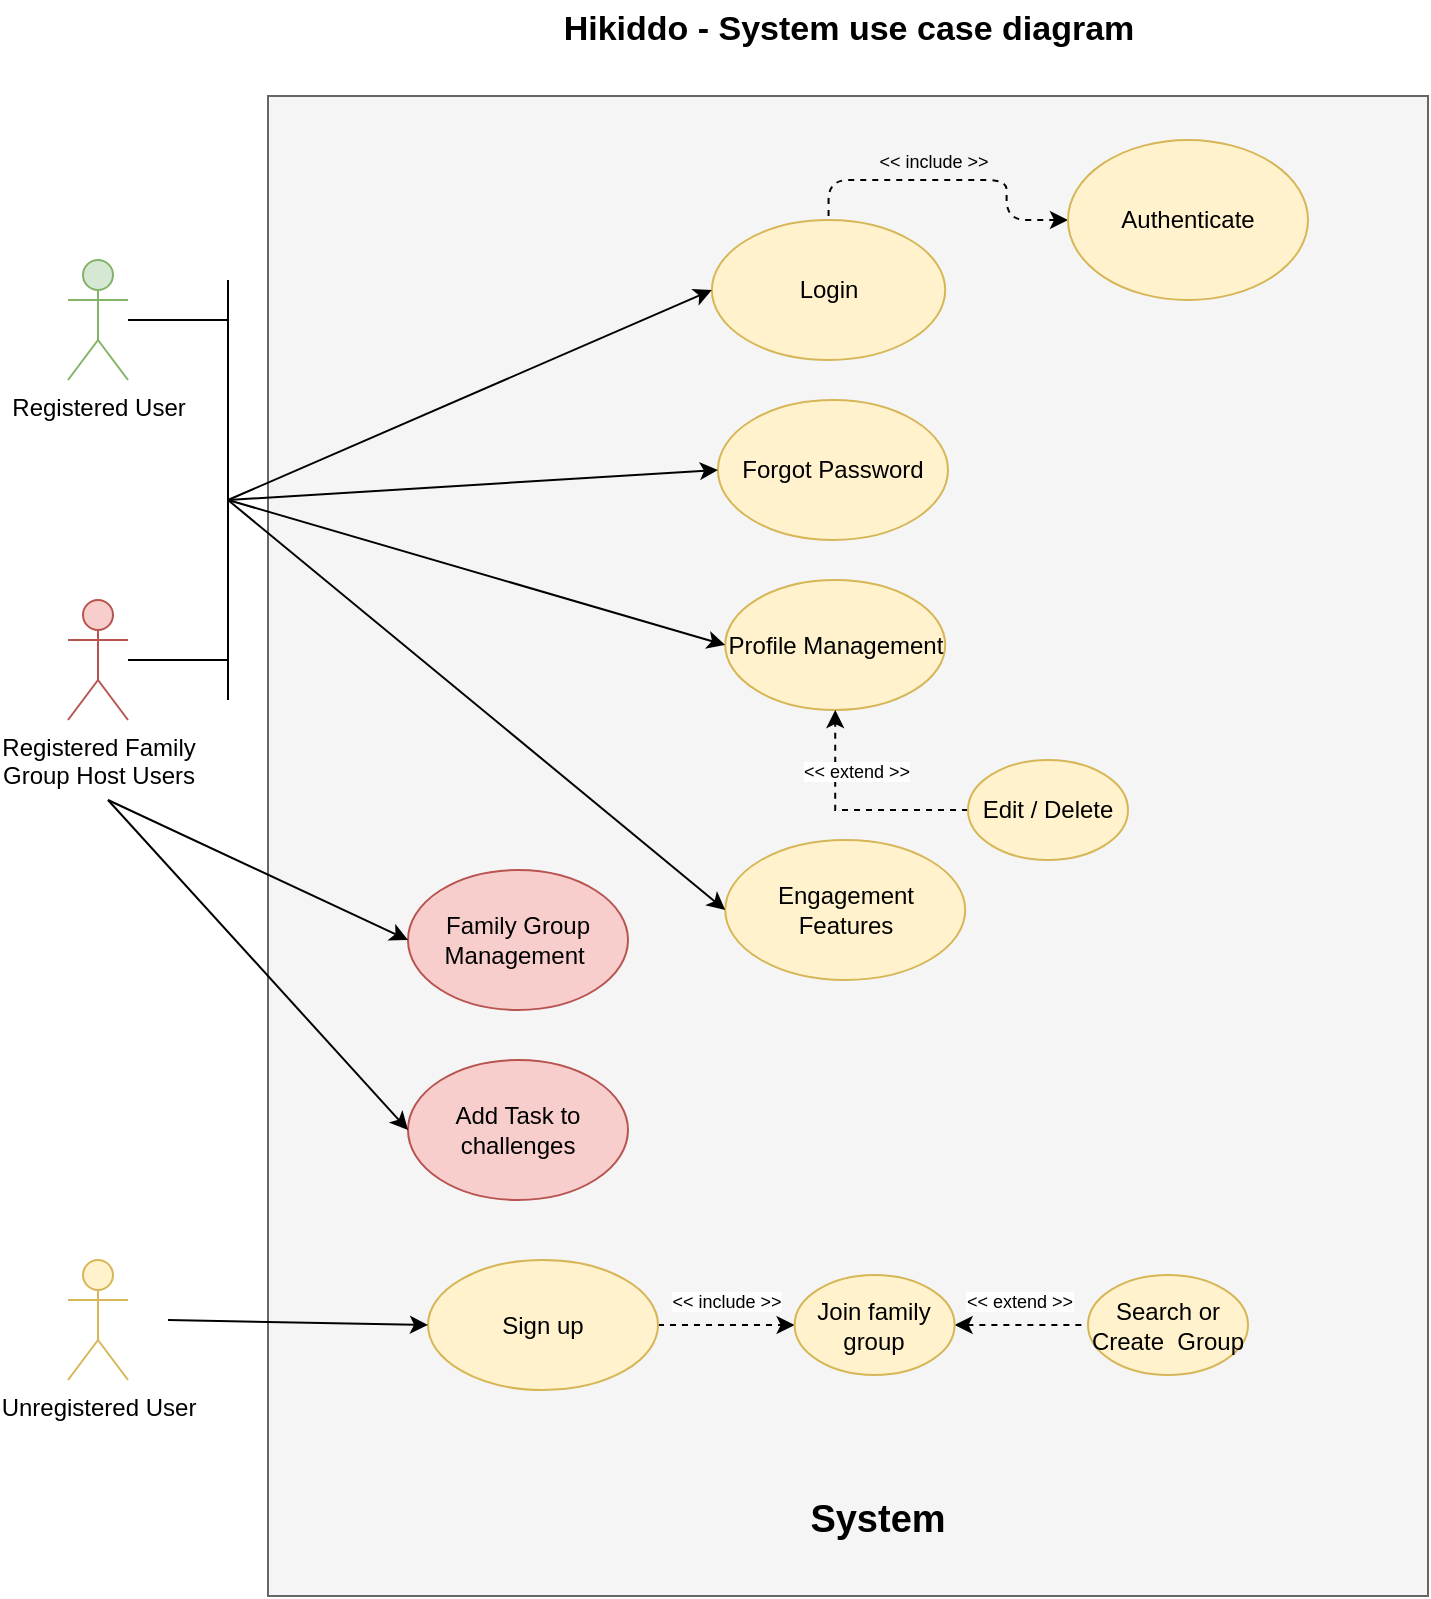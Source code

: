 <mxfile version="23.1.2" type="device">
  <diagram name="Page-1" id="nvm2YrRR7je-_vD_ZE7z">
    <mxGraphModel dx="1800" dy="1096" grid="1" gridSize="10" guides="1" tooltips="1" connect="1" arrows="1" fold="1" page="1" pageScale="1" pageWidth="1200" pageHeight="1600" math="0" shadow="0">
      <root>
        <mxCell id="0" />
        <mxCell id="1" parent="0" />
        <mxCell id="TQrT2YOfOla835E-z460-8" style="edgeStyle=orthogonalEdgeStyle;rounded=0;orthogonalLoop=1;jettySize=auto;html=1;endArrow=none;endFill=0;" edge="1" parent="1" source="t4M0KKJdUatueJOQqbK7-1">
          <mxGeometry relative="1" as="geometry">
            <mxPoint x="200" y="260" as="targetPoint" />
          </mxGeometry>
        </mxCell>
        <mxCell id="t4M0KKJdUatueJOQqbK7-1" value="Registered User" style="shape=umlActor;verticalLabelPosition=bottom;verticalAlign=top;html=1;outlineConnect=0;fillColor=#d5e8d4;strokeColor=#82b366;" parent="1" vertex="1">
          <mxGeometry x="120" y="230" width="30" height="60" as="geometry" />
        </mxCell>
        <mxCell id="t4M0KKJdUatueJOQqbK7-23" value="" style="whiteSpace=wrap;html=1;fillColor=#f5f5f5;fontColor=#333333;strokeColor=#666666;" parent="1" vertex="1">
          <mxGeometry x="220" y="148" width="580" height="750" as="geometry" />
        </mxCell>
        <mxCell id="TQrT2YOfOla835E-z460-7" style="edgeStyle=orthogonalEdgeStyle;rounded=0;orthogonalLoop=1;jettySize=auto;html=1;endArrow=none;endFill=0;" edge="1" parent="1" source="t4M0KKJdUatueJOQqbK7-2">
          <mxGeometry relative="1" as="geometry">
            <mxPoint x="200" y="430" as="targetPoint" />
          </mxGeometry>
        </mxCell>
        <mxCell id="t4M0KKJdUatueJOQqbK7-2" value="Registered Family &lt;br&gt;Group Host Users" style="shape=umlActor;verticalLabelPosition=bottom;verticalAlign=top;html=1;outlineConnect=0;fillColor=#f8cecc;strokeColor=#b85450;" parent="1" vertex="1">
          <mxGeometry x="120" y="400" width="30" height="60" as="geometry" />
        </mxCell>
        <mxCell id="sXuwBiEhBOUcGVMl-9tt-51" style="edgeStyle=orthogonalEdgeStyle;rounded=1;orthogonalLoop=1;jettySize=auto;html=1;exitX=0;exitY=0.5;exitDx=0;exitDy=0;entryX=0.5;entryY=0;entryDx=0;entryDy=0;curved=0;dashed=1;endArrow=none;endFill=0;startArrow=classic;startFill=1;" parent="1" source="t4M0KKJdUatueJOQqbK7-4" target="t4M0KKJdUatueJOQqbK7-9" edge="1">
          <mxGeometry relative="1" as="geometry" />
        </mxCell>
        <mxCell id="t4M0KKJdUatueJOQqbK7-4" value="Authenticate" style="ellipse;whiteSpace=wrap;html=1;fillColor=#fff2cc;strokeColor=#d6b656;" parent="1" vertex="1">
          <mxGeometry x="620" y="170" width="120" height="80" as="geometry" />
        </mxCell>
        <mxCell id="TQrT2YOfOla835E-z460-14" style="edgeStyle=orthogonalEdgeStyle;rounded=0;orthogonalLoop=1;jettySize=auto;html=1;dashed=1;" edge="1" parent="1" source="t4M0KKJdUatueJOQqbK7-5" target="t4M0KKJdUatueJOQqbK7-10">
          <mxGeometry relative="1" as="geometry" />
        </mxCell>
        <mxCell id="t4M0KKJdUatueJOQqbK7-5" value="Sign up" style="ellipse;whiteSpace=wrap;html=1;fillColor=#fff2cc;strokeColor=#d6b656;" parent="1" vertex="1">
          <mxGeometry x="300" y="730" width="115" height="65" as="geometry" />
        </mxCell>
        <mxCell id="t4M0KKJdUatueJOQqbK7-6" value="Profile Management" style="ellipse;whiteSpace=wrap;html=1;fillColor=#fff2cc;strokeColor=#d6b656;" parent="1" vertex="1">
          <mxGeometry x="448.62" y="390" width="110" height="65" as="geometry" />
        </mxCell>
        <mxCell id="t4M0KKJdUatueJOQqbK7-8" value="Family Group Management&amp;nbsp;" style="ellipse;whiteSpace=wrap;html=1;fillColor=#f8cecc;strokeColor=#b85450;" parent="1" vertex="1">
          <mxGeometry x="290" y="535" width="110" height="70" as="geometry" />
        </mxCell>
        <mxCell id="t4M0KKJdUatueJOQqbK7-9" value="Login" style="ellipse;whiteSpace=wrap;html=1;fillColor=#fff2cc;strokeColor=#d6b656;" parent="1" vertex="1">
          <mxGeometry x="441.93" y="210" width="116.69" height="70" as="geometry" />
        </mxCell>
        <mxCell id="TQrT2YOfOla835E-z460-15" style="edgeStyle=orthogonalEdgeStyle;rounded=0;orthogonalLoop=1;jettySize=auto;html=1;exitX=1;exitY=0.5;exitDx=0;exitDy=0;entryX=0;entryY=0.5;entryDx=0;entryDy=0;dashed=1;endArrow=none;endFill=0;startArrow=classic;startFill=1;" edge="1" parent="1" source="t4M0KKJdUatueJOQqbK7-10" target="t4M0KKJdUatueJOQqbK7-12">
          <mxGeometry relative="1" as="geometry" />
        </mxCell>
        <mxCell id="t4M0KKJdUatueJOQqbK7-10" value="Join family group" style="ellipse;whiteSpace=wrap;html=1;fillColor=#fff2cc;strokeColor=#d6b656;" parent="1" vertex="1">
          <mxGeometry x="483.31" y="737.5" width="80" height="50" as="geometry" />
        </mxCell>
        <mxCell id="t4M0KKJdUatueJOQqbK7-11" value="Forgot Password" style="ellipse;whiteSpace=wrap;html=1;fillColor=#fff2cc;strokeColor=#d6b656;" parent="1" vertex="1">
          <mxGeometry x="444.96" y="300" width="115.04" height="70" as="geometry" />
        </mxCell>
        <mxCell id="t4M0KKJdUatueJOQqbK7-12" value="Search or Create&amp;nbsp; Group" style="ellipse;whiteSpace=wrap;html=1;fillColor=#fff2cc;strokeColor=#d6b656;" parent="1" vertex="1">
          <mxGeometry x="630" y="737.5" width="80" height="50" as="geometry" />
        </mxCell>
        <mxCell id="t4M0KKJdUatueJOQqbK7-18" value="Engagement Features" style="ellipse;whiteSpace=wrap;html=1;fillColor=#fff2cc;strokeColor=#d6b656;" parent="1" vertex="1">
          <mxGeometry x="448.62" y="520" width="120" height="70" as="geometry" />
        </mxCell>
        <mxCell id="t4M0KKJdUatueJOQqbK7-25" value="&lt;font style=&quot;font-size: 17px;&quot;&gt;&lt;b&gt;Hikiddo - System use case diagram&lt;/b&gt;&lt;/font&gt;" style="text;html=1;strokeColor=none;fillColor=none;align=center;verticalAlign=middle;whiteSpace=wrap;rounded=0;" parent="1" vertex="1">
          <mxGeometry x="357.5" y="100" width="305" height="30" as="geometry" />
        </mxCell>
        <mxCell id="t4M0KKJdUatueJOQqbK7-45" value="Add Task to challenges" style="ellipse;whiteSpace=wrap;html=1;fillColor=#f8cecc;strokeColor=#b85450;" parent="1" vertex="1">
          <mxGeometry x="290" y="630" width="110" height="70" as="geometry" />
        </mxCell>
        <mxCell id="sXuwBiEhBOUcGVMl-9tt-2" value="&lt;font style=&quot;font-size: 9px;&quot;&gt;&amp;lt;&amp;lt; include &amp;gt;&amp;gt;&lt;/font&gt;" style="text;html=1;strokeColor=none;fillColor=none;align=center;verticalAlign=middle;whiteSpace=wrap;rounded=0;rotation=0;" parent="1" vertex="1">
          <mxGeometry x="520" y="150" width="66" height="60" as="geometry" />
        </mxCell>
        <mxCell id="sXuwBiEhBOUcGVMl-9tt-7" value="&lt;b&gt;&lt;font style=&quot;font-size: 19px;&quot;&gt;System&lt;/font&gt;&lt;/b&gt;" style="text;html=1;strokeColor=none;fillColor=none;align=center;verticalAlign=middle;whiteSpace=wrap;rounded=0;" parent="1" vertex="1">
          <mxGeometry x="470" y="830" width="110" height="60" as="geometry" />
        </mxCell>
        <mxCell id="sXuwBiEhBOUcGVMl-9tt-46" value="&lt;font style=&quot;font-size: 9px; background-color: rgb(255, 255, 255);&quot;&gt;&amp;lt;&amp;lt; extend &amp;gt;&amp;gt;&lt;/font&gt;" style="text;html=1;strokeColor=none;fillColor=none;align=center;verticalAlign=middle;whiteSpace=wrap;rounded=0;rotation=0;" parent="1" vertex="1">
          <mxGeometry x="563.31" y="740" width="66" height="20" as="geometry" />
        </mxCell>
        <mxCell id="sXuwBiEhBOUcGVMl-9tt-50" value="&lt;font style=&quot;font-size: 9px; background-color: rgb(255, 255, 255);&quot;&gt;&amp;lt;&amp;lt; include &amp;gt;&amp;gt;&lt;/font&gt;" style="text;html=1;strokeColor=none;fillColor=none;align=center;verticalAlign=middle;whiteSpace=wrap;rounded=0;rotation=0;" parent="1" vertex="1">
          <mxGeometry x="421.4" y="740" width="56.88" height="20" as="geometry" />
        </mxCell>
        <mxCell id="sXuwBiEhBOUcGVMl-9tt-68" value="Unregistered User" style="shape=umlActor;verticalLabelPosition=bottom;verticalAlign=top;html=1;outlineConnect=0;fillColor=#fff2cc;strokeColor=#d6b656;" parent="1" vertex="1">
          <mxGeometry x="120" y="730" width="30" height="60" as="geometry" />
        </mxCell>
        <mxCell id="sXuwBiEhBOUcGVMl-9tt-69" value="" style="endArrow=classic;html=1;rounded=0;entryX=0;entryY=0.5;entryDx=0;entryDy=0;" parent="1" target="t4M0KKJdUatueJOQqbK7-5" edge="1">
          <mxGeometry width="50" height="50" relative="1" as="geometry">
            <mxPoint x="170" y="760" as="sourcePoint" />
            <mxPoint x="410" y="830" as="targetPoint" />
          </mxGeometry>
        </mxCell>
        <mxCell id="sXuwBiEhBOUcGVMl-9tt-72" style="edgeStyle=orthogonalEdgeStyle;rounded=0;orthogonalLoop=1;jettySize=auto;html=1;exitX=0;exitY=0.5;exitDx=0;exitDy=0;entryX=0.5;entryY=1;entryDx=0;entryDy=0;startArrow=none;startFill=0;endArrow=classic;endFill=1;dashed=1;" parent="1" source="sXuwBiEhBOUcGVMl-9tt-71" target="t4M0KKJdUatueJOQqbK7-6" edge="1">
          <mxGeometry relative="1" as="geometry" />
        </mxCell>
        <mxCell id="sXuwBiEhBOUcGVMl-9tt-71" value="Edit / Delete" style="ellipse;whiteSpace=wrap;html=1;fillColor=#fff2cc;strokeColor=#d6b656;" parent="1" vertex="1">
          <mxGeometry x="570" y="480" width="80" height="50" as="geometry" />
        </mxCell>
        <mxCell id="sXuwBiEhBOUcGVMl-9tt-73" value="&lt;font style=&quot;font-size: 9px; background-color: rgb(255, 255, 255);&quot;&gt;&amp;lt;&amp;lt; extend &amp;gt;&amp;gt;&lt;/font&gt;" style="text;html=1;strokeColor=none;fillColor=none;align=center;verticalAlign=middle;whiteSpace=wrap;rounded=0;rotation=0;" parent="1" vertex="1">
          <mxGeometry x="478.28" y="475" width="73.44" height="20" as="geometry" />
        </mxCell>
        <mxCell id="TQrT2YOfOla835E-z460-2" value="" style="endArrow=classic;html=1;rounded=0;entryX=0;entryY=0.5;entryDx=0;entryDy=0;" edge="1" parent="1" target="t4M0KKJdUatueJOQqbK7-9">
          <mxGeometry width="50" height="50" relative="1" as="geometry">
            <mxPoint x="200" y="350" as="sourcePoint" />
            <mxPoint x="260" y="300" as="targetPoint" />
          </mxGeometry>
        </mxCell>
        <mxCell id="TQrT2YOfOla835E-z460-3" value="" style="endArrow=classic;html=1;rounded=0;entryX=0;entryY=0.5;entryDx=0;entryDy=0;" edge="1" parent="1" target="t4M0KKJdUatueJOQqbK7-11">
          <mxGeometry width="50" height="50" relative="1" as="geometry">
            <mxPoint x="200" y="350" as="sourcePoint" />
            <mxPoint x="453" y="258" as="targetPoint" />
          </mxGeometry>
        </mxCell>
        <mxCell id="TQrT2YOfOla835E-z460-4" value="" style="endArrow=classic;html=1;rounded=0;entryX=0;entryY=0.5;entryDx=0;entryDy=0;" edge="1" parent="1" target="t4M0KKJdUatueJOQqbK7-6">
          <mxGeometry width="50" height="50" relative="1" as="geometry">
            <mxPoint x="200" y="350" as="sourcePoint" />
            <mxPoint x="458" y="353" as="targetPoint" />
          </mxGeometry>
        </mxCell>
        <mxCell id="TQrT2YOfOla835E-z460-5" value="" style="endArrow=classic;html=1;rounded=0;entryX=0;entryY=0.5;entryDx=0;entryDy=0;" edge="1" parent="1" target="t4M0KKJdUatueJOQqbK7-18">
          <mxGeometry width="50" height="50" relative="1" as="geometry">
            <mxPoint x="200" y="350" as="sourcePoint" />
            <mxPoint x="470" y="443" as="targetPoint" />
          </mxGeometry>
        </mxCell>
        <mxCell id="TQrT2YOfOla835E-z460-6" value="" style="endArrow=none;html=1;rounded=0;" edge="1" parent="1">
          <mxGeometry width="50" height="50" relative="1" as="geometry">
            <mxPoint x="200" y="450" as="sourcePoint" />
            <mxPoint x="200" y="240" as="targetPoint" />
          </mxGeometry>
        </mxCell>
        <mxCell id="TQrT2YOfOla835E-z460-11" value="" style="endArrow=classic;html=1;rounded=0;entryX=0;entryY=0.5;entryDx=0;entryDy=0;" edge="1" parent="1" target="t4M0KKJdUatueJOQqbK7-8">
          <mxGeometry width="50" height="50" relative="1" as="geometry">
            <mxPoint x="140" y="500" as="sourcePoint" />
            <mxPoint x="170" y="510" as="targetPoint" />
          </mxGeometry>
        </mxCell>
        <mxCell id="TQrT2YOfOla835E-z460-12" value="" style="endArrow=classic;html=1;rounded=0;entryX=0;entryY=0.5;entryDx=0;entryDy=0;" edge="1" parent="1" target="t4M0KKJdUatueJOQqbK7-45">
          <mxGeometry width="50" height="50" relative="1" as="geometry">
            <mxPoint x="140" y="500" as="sourcePoint" />
            <mxPoint x="390" y="540" as="targetPoint" />
          </mxGeometry>
        </mxCell>
      </root>
    </mxGraphModel>
  </diagram>
</mxfile>
